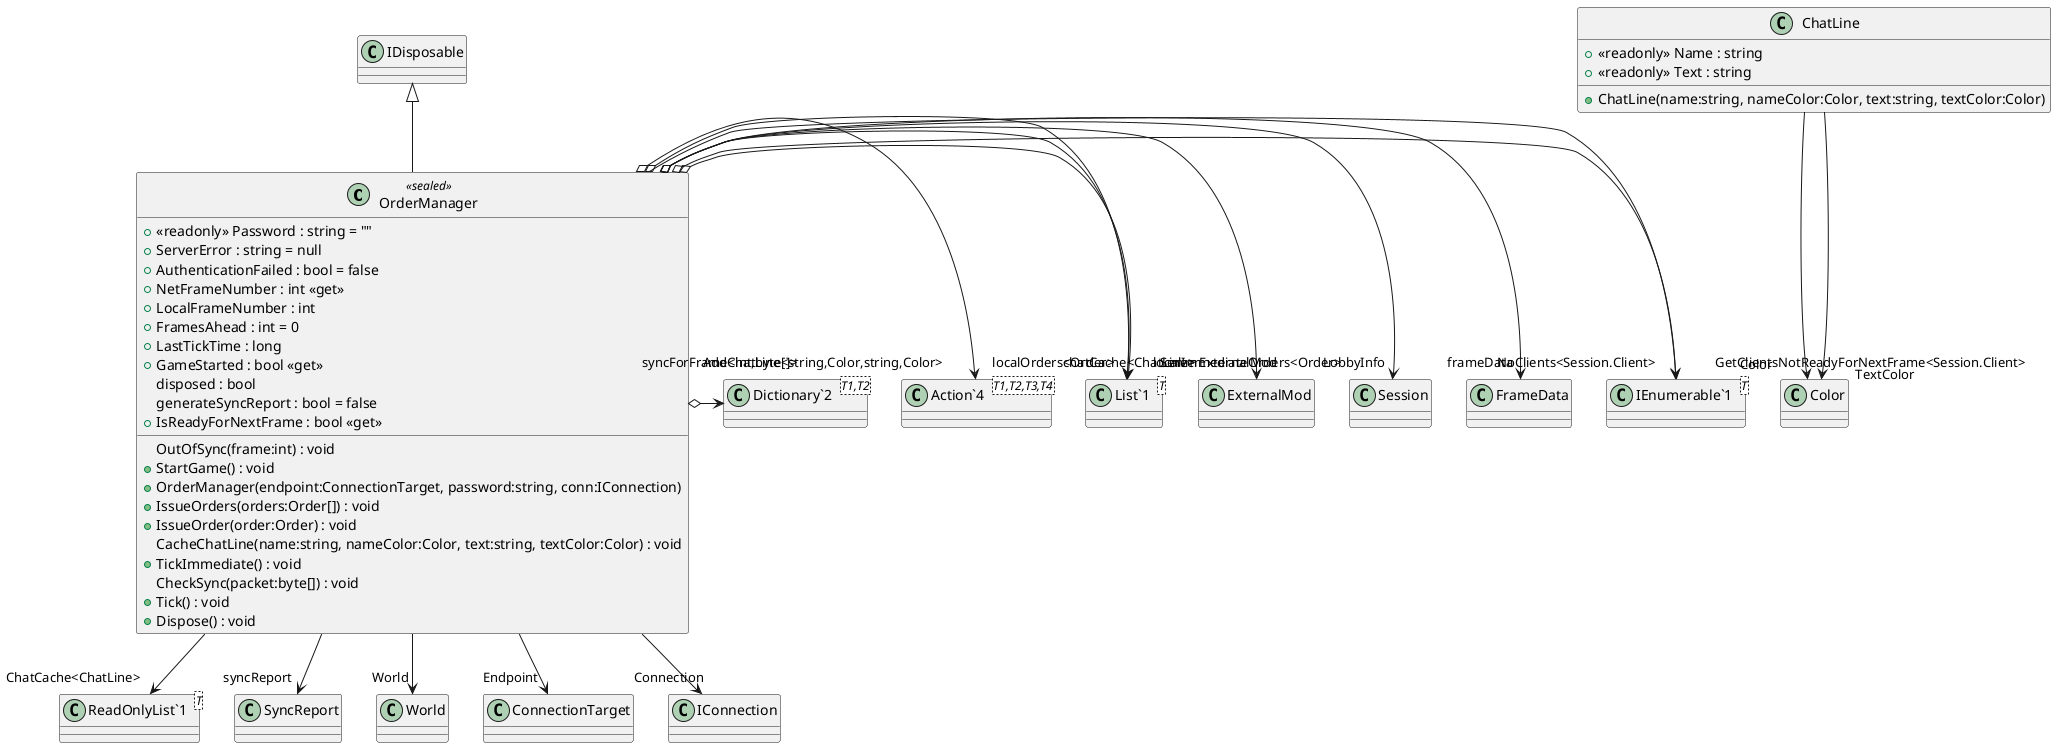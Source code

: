@startuml
class OrderManager <<sealed>> {
    + <<readonly>> Password : string = ""
    + ServerError : string = null
    + AuthenticationFailed : bool = false
    + NetFrameNumber : int <<get>>
    + LocalFrameNumber : int
    + FramesAhead : int = 0
    + LastTickTime : long
    + GameStarted : bool <<get>>
    disposed : bool
    generateSyncReport : bool = false
    OutOfSync(frame:int) : void
    + StartGame() : void
    + OrderManager(endpoint:ConnectionTarget, password:string, conn:IConnection)
    + IssueOrders(orders:Order[]) : void
    + IssueOrder(order:Order) : void
    CacheChatLine(name:string, nameColor:Color, text:string, textColor:Color) : void
    + TickImmediate() : void
    CheckSync(packet:byte[]) : void
    + IsReadyForNextFrame : bool <<get>>
    + Tick() : void
    + Dispose() : void
}
class ChatLine {
    + <<readonly>> Name : string
    + <<readonly>> Text : string
    + ChatLine(name:string, nameColor:Color, text:string, textColor:Color)
}
class "IEnumerable`1"<T> {
}
class "List`1"<T> {
}
class "ReadOnlyList`1"<T> {
}
class "Action`4"<T1,T2,T3,T4> {
}
class "Dictionary`2"<T1,T2> {
}
IDisposable <|-- OrderManager
OrderManager o-> "NoClients<Session.Client>" "IEnumerable`1"
OrderManager --> "syncReport" SyncReport
OrderManager o-> "frameData" FrameData
OrderManager o-> "LobbyInfo" Session
OrderManager --> "World" World
OrderManager --> "Endpoint" ConnectionTarget
OrderManager o-> "ServerExternalMod" ExternalMod
OrderManager --> "Connection" IConnection
OrderManager o-> "localOrders<Order>" "List`1"
OrderManager o-> "localImmediateOrders<Order>" "List`1"
OrderManager o-> "chatCache<ChatLine>" "List`1"
OrderManager --> "ChatCache<ChatLine>" "ReadOnlyList`1"
OrderManager o-> "AddChatLine<string,Color,string,Color>" "Action`4"
OrderManager o-> "syncForFrame<int,byte[]>" "Dictionary`2"
OrderManager --> "GetClientsNotReadyForNextFrame<Session.Client>" "IEnumerable`1"
ChatLine --> "Color" Color
ChatLine --> "TextColor" Color
@enduml
